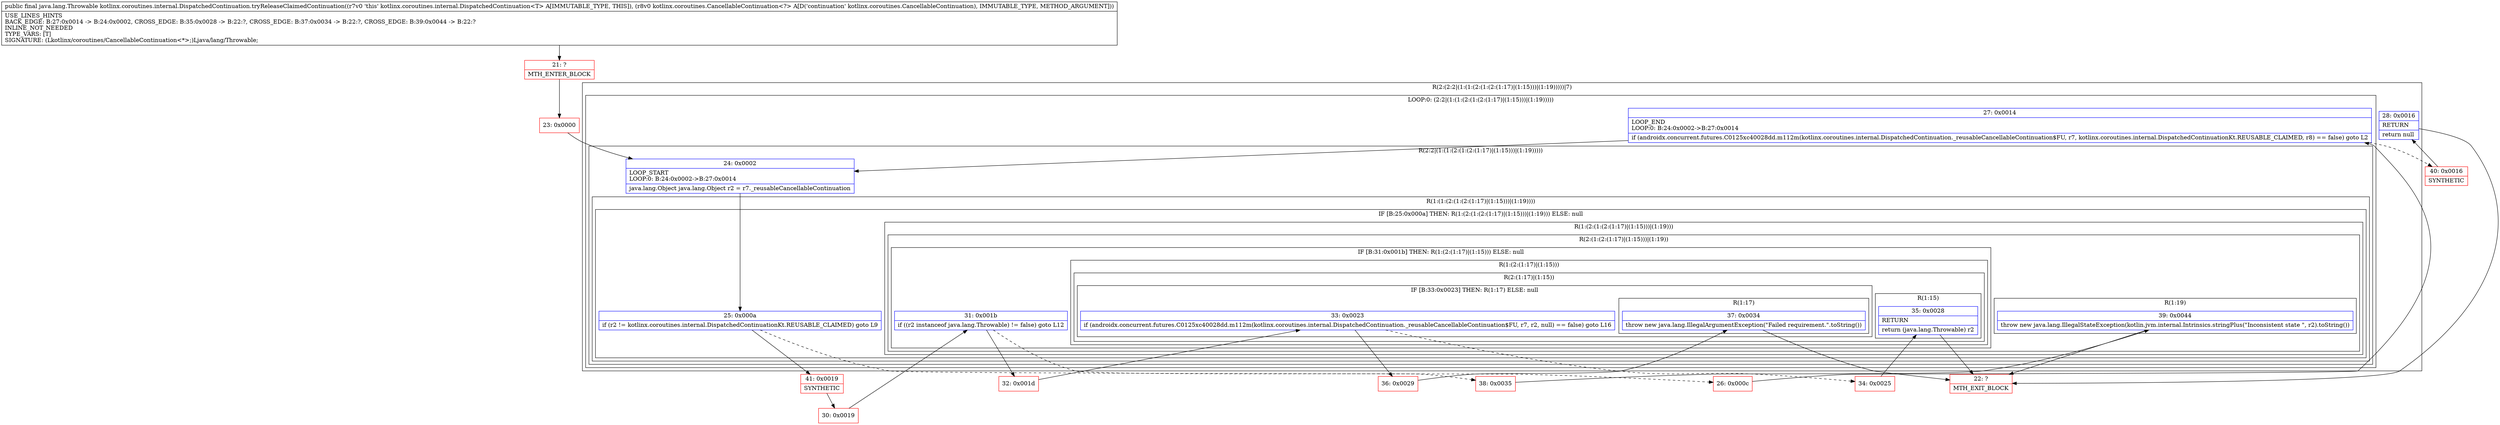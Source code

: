 digraph "CFG forkotlinx.coroutines.internal.DispatchedContinuation.tryReleaseClaimedContinuation(Lkotlinx\/coroutines\/CancellableContinuation;)Ljava\/lang\/Throwable;" {
subgraph cluster_Region_457360549 {
label = "R(2:(2:2|(1:(1:(2:(1:(2:(1:17)|(1:15)))|(1:19)))))|7)";
node [shape=record,color=blue];
subgraph cluster_LoopRegion_564412191 {
label = "LOOP:0: (2:2|(1:(1:(2:(1:(2:(1:17)|(1:15)))|(1:19)))))";
node [shape=record,color=blue];
Node_27 [shape=record,label="{27\:\ 0x0014|LOOP_END\lLOOP:0: B:24:0x0002\-\>B:27:0x0014\l|if (androidx.concurrent.futures.C0125xc40028dd.m112m(kotlinx.coroutines.internal.DispatchedContinuation._reusableCancellableContinuation$FU, r7, kotlinx.coroutines.internal.DispatchedContinuationKt.REUSABLE_CLAIMED, r8) == false) goto L2\l}"];
subgraph cluster_Region_1378306868 {
label = "R(2:2|(1:(1:(2:(1:(2:(1:17)|(1:15)))|(1:19)))))";
node [shape=record,color=blue];
Node_24 [shape=record,label="{24\:\ 0x0002|LOOP_START\lLOOP:0: B:24:0x0002\-\>B:27:0x0014\l|java.lang.Object java.lang.Object r2 = r7._reusableCancellableContinuation\l}"];
subgraph cluster_Region_1433776381 {
label = "R(1:(1:(2:(1:(2:(1:17)|(1:15)))|(1:19))))";
node [shape=record,color=blue];
subgraph cluster_IfRegion_1552935157 {
label = "IF [B:25:0x000a] THEN: R(1:(2:(1:(2:(1:17)|(1:15)))|(1:19))) ELSE: null";
node [shape=record,color=blue];
Node_25 [shape=record,label="{25\:\ 0x000a|if (r2 != kotlinx.coroutines.internal.DispatchedContinuationKt.REUSABLE_CLAIMED) goto L9\l}"];
subgraph cluster_Region_958382325 {
label = "R(1:(2:(1:(2:(1:17)|(1:15)))|(1:19)))";
node [shape=record,color=blue];
subgraph cluster_Region_880102559 {
label = "R(2:(1:(2:(1:17)|(1:15)))|(1:19))";
node [shape=record,color=blue];
subgraph cluster_IfRegion_801216507 {
label = "IF [B:31:0x001b] THEN: R(1:(2:(1:17)|(1:15))) ELSE: null";
node [shape=record,color=blue];
Node_31 [shape=record,label="{31\:\ 0x001b|if ((r2 instanceof java.lang.Throwable) != false) goto L12\l}"];
subgraph cluster_Region_875155913 {
label = "R(1:(2:(1:17)|(1:15)))";
node [shape=record,color=blue];
subgraph cluster_Region_1285783017 {
label = "R(2:(1:17)|(1:15))";
node [shape=record,color=blue];
subgraph cluster_IfRegion_390006149 {
label = "IF [B:33:0x0023] THEN: R(1:17) ELSE: null";
node [shape=record,color=blue];
Node_33 [shape=record,label="{33\:\ 0x0023|if (androidx.concurrent.futures.C0125xc40028dd.m112m(kotlinx.coroutines.internal.DispatchedContinuation._reusableCancellableContinuation$FU, r7, r2, null) == false) goto L16\l}"];
subgraph cluster_Region_192677088 {
label = "R(1:17)";
node [shape=record,color=blue];
Node_37 [shape=record,label="{37\:\ 0x0034|throw new java.lang.IllegalArgumentException(\"Failed requirement.\".toString())\l}"];
}
}
subgraph cluster_Region_2141815485 {
label = "R(1:15)";
node [shape=record,color=blue];
Node_35 [shape=record,label="{35\:\ 0x0028|RETURN\l|return (java.lang.Throwable) r2\l}"];
}
}
}
}
subgraph cluster_Region_1547830781 {
label = "R(1:19)";
node [shape=record,color=blue];
Node_39 [shape=record,label="{39\:\ 0x0044|throw new java.lang.IllegalStateException(kotlin.jvm.internal.Intrinsics.stringPlus(\"Inconsistent state \", r2).toString())\l}"];
}
}
}
}
}
}
}
Node_28 [shape=record,label="{28\:\ 0x0016|RETURN\l|return null\l}"];
}
Node_21 [shape=record,color=red,label="{21\:\ ?|MTH_ENTER_BLOCK\l}"];
Node_23 [shape=record,color=red,label="{23\:\ 0x0000}"];
Node_26 [shape=record,color=red,label="{26\:\ 0x000c}"];
Node_40 [shape=record,color=red,label="{40\:\ 0x0016|SYNTHETIC\l}"];
Node_22 [shape=record,color=red,label="{22\:\ ?|MTH_EXIT_BLOCK\l}"];
Node_41 [shape=record,color=red,label="{41\:\ 0x0019|SYNTHETIC\l}"];
Node_30 [shape=record,color=red,label="{30\:\ 0x0019}"];
Node_32 [shape=record,color=red,label="{32\:\ 0x001d}"];
Node_34 [shape=record,color=red,label="{34\:\ 0x0025}"];
Node_36 [shape=record,color=red,label="{36\:\ 0x0029}"];
Node_38 [shape=record,color=red,label="{38\:\ 0x0035}"];
MethodNode[shape=record,label="{public final java.lang.Throwable kotlinx.coroutines.internal.DispatchedContinuation.tryReleaseClaimedContinuation((r7v0 'this' kotlinx.coroutines.internal.DispatchedContinuation\<T\> A[IMMUTABLE_TYPE, THIS]), (r8v0 kotlinx.coroutines.CancellableContinuation\<?\> A[D('continuation' kotlinx.coroutines.CancellableContinuation), IMMUTABLE_TYPE, METHOD_ARGUMENT]))  | USE_LINES_HINTS\lBACK_EDGE: B:27:0x0014 \-\> B:24:0x0002, CROSS_EDGE: B:35:0x0028 \-\> B:22:?, CROSS_EDGE: B:37:0x0034 \-\> B:22:?, CROSS_EDGE: B:39:0x0044 \-\> B:22:?\lINLINE_NOT_NEEDED\lTYPE_VARS: [T]\lSIGNATURE: (Lkotlinx\/coroutines\/CancellableContinuation\<*\>;)Ljava\/lang\/Throwable;\l}"];
MethodNode -> Node_21;Node_27 -> Node_24;
Node_27 -> Node_40[style=dashed];
Node_24 -> Node_25;
Node_25 -> Node_26[style=dashed];
Node_25 -> Node_41;
Node_31 -> Node_32;
Node_31 -> Node_38[style=dashed];
Node_33 -> Node_34[style=dashed];
Node_33 -> Node_36;
Node_37 -> Node_22;
Node_35 -> Node_22;
Node_39 -> Node_22;
Node_28 -> Node_22;
Node_21 -> Node_23;
Node_23 -> Node_24;
Node_26 -> Node_27;
Node_40 -> Node_28;
Node_41 -> Node_30;
Node_30 -> Node_31;
Node_32 -> Node_33;
Node_34 -> Node_35;
Node_36 -> Node_37;
Node_38 -> Node_39;
}

